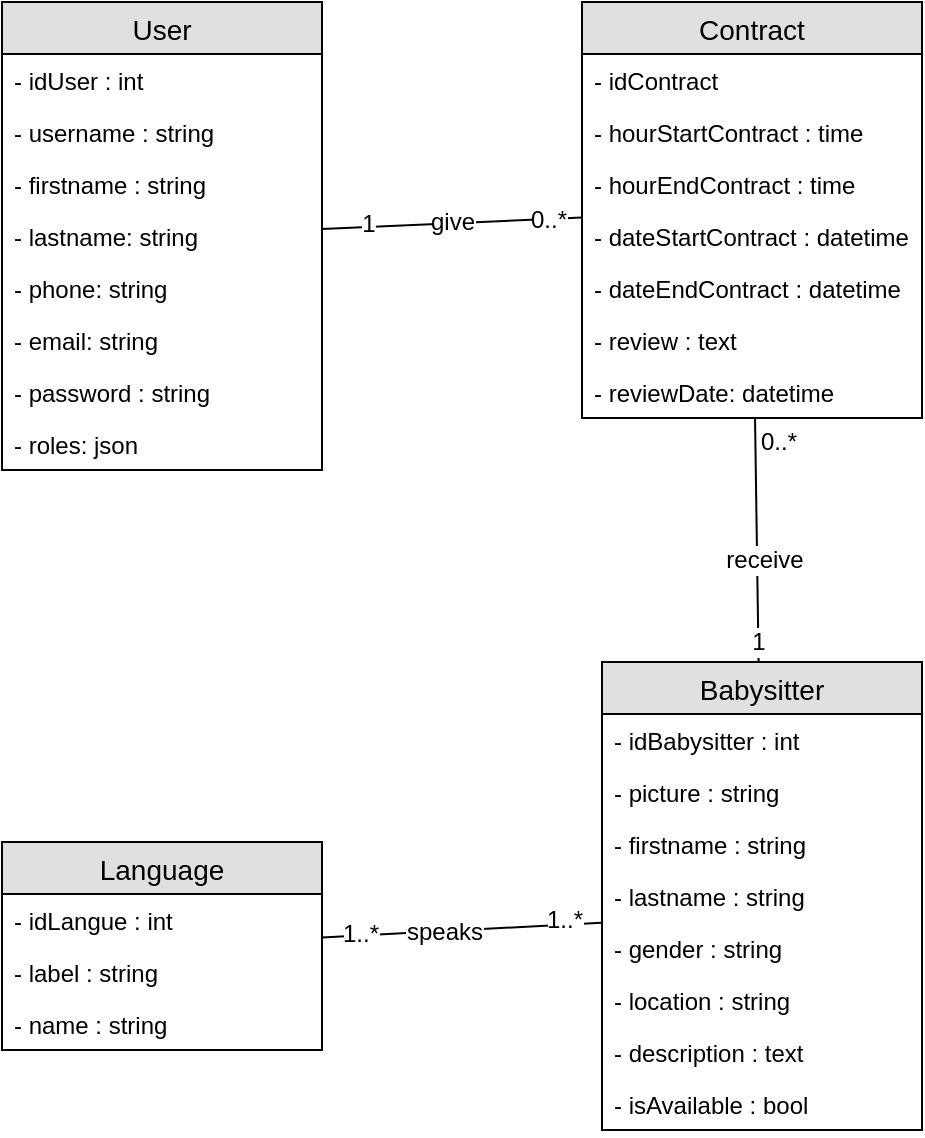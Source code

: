 <mxfile version="12.2.4" pages="1"><diagram id="ZjqYSb91Uqy4R7T47o6O" name="Page-1"><mxGraphModel dx="744" dy="357" grid="1" gridSize="10" guides="1" tooltips="1" connect="1" arrows="1" fold="1" page="1" pageScale="1" pageWidth="827" pageHeight="1169" math="0" shadow="0"><root><mxCell id="0"/><mxCell id="1" parent="0"/><mxCell id="2" value="User" style="swimlane;fontStyle=0;childLayout=stackLayout;horizontal=1;startSize=26;fillColor=#e0e0e0;horizontalStack=0;resizeParent=1;resizeParentMax=0;resizeLast=0;collapsible=1;marginBottom=0;swimlaneFillColor=#ffffff;align=center;fontSize=14;" parent="1" vertex="1"><mxGeometry x="80" y="50" width="160" height="234" as="geometry"><mxRectangle x="80" y="50" width="60" height="26" as="alternateBounds"/></mxGeometry></mxCell><mxCell id="3" value="- idUser : int" style="text;strokeColor=none;fillColor=none;spacingLeft=4;spacingRight=4;overflow=hidden;rotatable=0;points=[[0,0.5],[1,0.5]];portConstraint=eastwest;fontSize=12;" parent="2" vertex="1"><mxGeometry y="26" width="160" height="26" as="geometry"/></mxCell><mxCell id="95" value="- username : string" style="text;strokeColor=none;fillColor=none;spacingLeft=4;spacingRight=4;overflow=hidden;rotatable=0;points=[[0,0.5],[1,0.5]];portConstraint=eastwest;fontSize=12;" vertex="1" parent="2"><mxGeometry y="52" width="160" height="26" as="geometry"/></mxCell><mxCell id="63" value="- firstname : string" style="text;strokeColor=none;fillColor=none;spacingLeft=4;spacingRight=4;overflow=hidden;rotatable=0;points=[[0,0.5],[1,0.5]];portConstraint=eastwest;fontSize=12;" parent="2" vertex="1"><mxGeometry y="78" width="160" height="26" as="geometry"/></mxCell><mxCell id="69" value="- lastname: string" style="text;strokeColor=none;fillColor=none;spacingLeft=4;spacingRight=4;overflow=hidden;rotatable=0;points=[[0,0.5],[1,0.5]];portConstraint=eastwest;fontSize=12;" parent="2" vertex="1"><mxGeometry y="104" width="160" height="26" as="geometry"/></mxCell><mxCell id="70" value="- phone: string" style="text;strokeColor=none;fillColor=none;spacingLeft=4;spacingRight=4;overflow=hidden;rotatable=0;points=[[0,0.5],[1,0.5]];portConstraint=eastwest;fontSize=12;" parent="2" vertex="1"><mxGeometry y="130" width="160" height="26" as="geometry"/></mxCell><mxCell id="94" value="- email: string" style="text;strokeColor=none;fillColor=none;spacingLeft=4;spacingRight=4;overflow=hidden;rotatable=0;points=[[0,0.5],[1,0.5]];portConstraint=eastwest;fontSize=12;" parent="2" vertex="1"><mxGeometry y="156" width="160" height="26" as="geometry"/></mxCell><mxCell id="5" value="- password : string" style="text;strokeColor=none;fillColor=none;spacingLeft=4;spacingRight=4;overflow=hidden;rotatable=0;points=[[0,0.5],[1,0.5]];portConstraint=eastwest;fontSize=12;" parent="2" vertex="1"><mxGeometry y="182" width="160" height="26" as="geometry"/></mxCell><mxCell id="6" value="- roles: json" style="text;strokeColor=none;fillColor=none;spacingLeft=4;spacingRight=4;overflow=hidden;rotatable=0;points=[[0,0.5],[1,0.5]];portConstraint=eastwest;fontSize=12;" parent="2" vertex="1"><mxGeometry y="208" width="160" height="26" as="geometry"/></mxCell><mxCell id="7" value="Babysitter" style="swimlane;fontStyle=0;childLayout=stackLayout;horizontal=1;startSize=26;fillColor=#e0e0e0;horizontalStack=0;resizeParent=1;resizeParentMax=0;resizeLast=0;collapsible=1;marginBottom=0;swimlaneFillColor=#ffffff;align=center;fontSize=14;" parent="1" vertex="1"><mxGeometry x="380" y="380" width="160" height="234" as="geometry"/></mxCell><mxCell id="8" value="- idBabysitter : int" style="text;strokeColor=none;fillColor=none;spacingLeft=4;spacingRight=4;overflow=hidden;rotatable=0;points=[[0,0.5],[1,0.5]];portConstraint=eastwest;fontSize=12;" parent="7" vertex="1"><mxGeometry y="26" width="160" height="26" as="geometry"/></mxCell><mxCell id="9" value="- picture : string" style="text;strokeColor=none;fillColor=none;spacingLeft=4;spacingRight=4;overflow=hidden;rotatable=0;points=[[0,0.5],[1,0.5]];portConstraint=eastwest;fontSize=12;" parent="7" vertex="1"><mxGeometry y="52" width="160" height="26" as="geometry"/></mxCell><mxCell id="10" value="- firstname : string" style="text;strokeColor=none;fillColor=none;spacingLeft=4;spacingRight=4;overflow=hidden;rotatable=0;points=[[0,0.5],[1,0.5]];portConstraint=eastwest;fontSize=12;" parent="7" vertex="1"><mxGeometry y="78" width="160" height="26" as="geometry"/></mxCell><mxCell id="11" value="- lastname : string" style="text;strokeColor=none;fillColor=none;spacingLeft=4;spacingRight=4;overflow=hidden;rotatable=0;points=[[0,0.5],[1,0.5]];portConstraint=eastwest;fontSize=12;" parent="7" vertex="1"><mxGeometry y="104" width="160" height="26" as="geometry"/></mxCell><mxCell id="12" value="- gender : string" style="text;strokeColor=none;fillColor=none;spacingLeft=4;spacingRight=4;overflow=hidden;rotatable=0;points=[[0,0.5],[1,0.5]];portConstraint=eastwest;fontSize=12;" parent="7" vertex="1"><mxGeometry y="130" width="160" height="26" as="geometry"/></mxCell><mxCell id="15" value="- location : string" style="text;strokeColor=none;fillColor=none;spacingLeft=4;spacingRight=4;overflow=hidden;rotatable=0;points=[[0,0.5],[1,0.5]];portConstraint=eastwest;fontSize=12;" parent="7" vertex="1"><mxGeometry y="156" width="160" height="26" as="geometry"/></mxCell><mxCell id="21" value="- description : text" style="text;strokeColor=none;fillColor=none;spacingLeft=4;spacingRight=4;overflow=hidden;rotatable=0;points=[[0,0.5],[1,0.5]];portConstraint=eastwest;fontSize=12;" parent="7" vertex="1"><mxGeometry y="182" width="160" height="26" as="geometry"/></mxCell><mxCell id="13" value="- isAvailable : bool" style="text;strokeColor=none;fillColor=none;spacingLeft=4;spacingRight=4;overflow=hidden;rotatable=0;points=[[0,0.5],[1,0.5]];portConstraint=eastwest;fontSize=12;" parent="7" vertex="1"><mxGeometry y="208" width="160" height="26" as="geometry"/></mxCell><mxCell id="16" value="Language" style="swimlane;fontStyle=0;childLayout=stackLayout;horizontal=1;startSize=26;fillColor=#e0e0e0;horizontalStack=0;resizeParent=1;resizeParentMax=0;resizeLast=0;collapsible=1;marginBottom=0;swimlaneFillColor=#ffffff;align=center;fontSize=14;" parent="1" vertex="1"><mxGeometry x="80" y="470" width="160" height="104" as="geometry"/></mxCell><mxCell id="17" value="- idLangue : int" style="text;strokeColor=none;fillColor=none;spacingLeft=4;spacingRight=4;overflow=hidden;rotatable=0;points=[[0,0.5],[1,0.5]];portConstraint=eastwest;fontSize=12;" parent="16" vertex="1"><mxGeometry y="26" width="160" height="26" as="geometry"/></mxCell><mxCell id="18" value="- label : string" style="text;strokeColor=none;fillColor=none;spacingLeft=4;spacingRight=4;overflow=hidden;rotatable=0;points=[[0,0.5],[1,0.5]];portConstraint=eastwest;fontSize=12;" parent="16" vertex="1"><mxGeometry y="52" width="160" height="26" as="geometry"/></mxCell><mxCell id="84" value="- name : string" style="text;strokeColor=none;fillColor=none;spacingLeft=4;spacingRight=4;overflow=hidden;rotatable=0;points=[[0,0.5],[1,0.5]];portConstraint=eastwest;fontSize=12;" parent="16" vertex="1"><mxGeometry y="78" width="160" height="26" as="geometry"/></mxCell><mxCell id="29" value="" style="endArrow=none;html=1;" parent="1" source="55" target="2" edge="1"><mxGeometry width="50" height="50" relative="1" as="geometry"><mxPoint x="112" y="250" as="sourcePoint"/><mxPoint x="220" y="115" as="targetPoint"/></mxGeometry></mxCell><mxCell id="54" value="1" style="text;html=1;resizable=0;points=[];align=center;verticalAlign=middle;labelBackgroundColor=#ffffff;" parent="29" vertex="1" connectable="0"><mxGeometry x="0.656" y="-2" relative="1" as="geometry"><mxPoint as="offset"/></mxGeometry></mxCell><mxCell id="83" value="0..*" style="text;html=1;resizable=0;points=[];align=center;verticalAlign=middle;labelBackgroundColor=#ffffff;" parent="29" vertex="1" connectable="0"><mxGeometry x="-0.731" relative="1" as="geometry"><mxPoint as="offset"/></mxGeometry></mxCell><mxCell id="88" value="give" style="text;html=1;resizable=0;points=[];align=center;verticalAlign=middle;labelBackgroundColor=#ffffff;" parent="29" vertex="1" connectable="0"><mxGeometry x="-0.254" y="-1" relative="1" as="geometry"><mxPoint x="-17" y="0.5" as="offset"/></mxGeometry></mxCell><mxCell id="35" value="" style="endArrow=none;html=1;" parent="1" source="7" target="55" edge="1"><mxGeometry width="50" height="50" relative="1" as="geometry"><mxPoint x="320" y="230" as="sourcePoint"/><mxPoint x="380" y="183" as="targetPoint"/></mxGeometry></mxCell><mxCell id="75" value="0..*" style="text;html=1;resizable=0;points=[];align=center;verticalAlign=middle;labelBackgroundColor=#ffffff;" parent="35" vertex="1" connectable="0"><mxGeometry x="0.838" y="-1" relative="1" as="geometry"><mxPoint x="10.5" y="2" as="offset"/></mxGeometry></mxCell><mxCell id="76" value="1" style="text;html=1;resizable=0;points=[];align=center;verticalAlign=middle;labelBackgroundColor=#ffffff;" parent="35" vertex="1" connectable="0"><mxGeometry x="-0.833" relative="1" as="geometry"><mxPoint as="offset"/></mxGeometry></mxCell><mxCell id="86" value="receive" style="text;html=1;resizable=0;points=[];align=center;verticalAlign=middle;labelBackgroundColor=#ffffff;" parent="35" vertex="1" connectable="0"><mxGeometry x="-0.165" y="-3" relative="1" as="geometry"><mxPoint as="offset"/></mxGeometry></mxCell><mxCell id="39" value="" style="endArrow=none;html=1;exitX=-0.002;exitY=0.014;exitDx=0;exitDy=0;exitPerimeter=0;" parent="1" source="12" target="16" edge="1"><mxGeometry width="50" height="50" relative="1" as="geometry"><mxPoint x="320" y="410" as="sourcePoint"/><mxPoint x="170" y="400" as="targetPoint"/></mxGeometry></mxCell><mxCell id="60" value="1..*" style="text;html=1;resizable=0;points=[];align=center;verticalAlign=middle;labelBackgroundColor=#ffffff;" parent="39" vertex="1" connectable="0"><mxGeometry x="0.887" y="1" relative="1" as="geometry"><mxPoint x="10.5" y="-2.5" as="offset"/></mxGeometry></mxCell><mxCell id="61" value="1..*" style="text;html=1;resizable=0;points=[];align=center;verticalAlign=middle;labelBackgroundColor=#ffffff;" parent="39" vertex="1" connectable="0"><mxGeometry x="-0.898" relative="1" as="geometry"><mxPoint x="-12" y="-1.5" as="offset"/></mxGeometry></mxCell><mxCell id="62" value="speaks" style="text;html=1;resizable=0;points=[];align=center;verticalAlign=middle;labelBackgroundColor=#ffffff;" parent="39" vertex="1" connectable="0"><mxGeometry x="0.134" relative="1" as="geometry"><mxPoint as="offset"/></mxGeometry></mxCell><mxCell id="55" value="Contract" style="swimlane;fontStyle=0;childLayout=stackLayout;horizontal=1;startSize=26;fillColor=#e0e0e0;horizontalStack=0;resizeParent=1;resizeParentMax=0;resizeLast=0;collapsible=1;marginBottom=0;swimlaneFillColor=#ffffff;align=center;fontSize=14;" parent="1" vertex="1"><mxGeometry x="370" y="50" width="170" height="208" as="geometry"><mxRectangle x="370" y="50" width="90" height="26" as="alternateBounds"/></mxGeometry></mxCell><mxCell id="57" value="- idContract" style="text;strokeColor=none;fillColor=none;spacingLeft=4;spacingRight=4;overflow=hidden;rotatable=0;points=[[0,0.5],[1,0.5]];portConstraint=eastwest;fontSize=12;" parent="55" vertex="1"><mxGeometry y="26" width="170" height="26" as="geometry"/></mxCell><mxCell id="91" value="- hourStartContract : time" style="text;strokeColor=none;fillColor=none;spacingLeft=4;spacingRight=4;overflow=hidden;rotatable=0;points=[[0,0.5],[1,0.5]];portConstraint=eastwest;fontSize=12;" parent="55" vertex="1"><mxGeometry y="52" width="170" height="26" as="geometry"/></mxCell><mxCell id="93" value="- hourEndContract : time" style="text;strokeColor=none;fillColor=none;spacingLeft=4;spacingRight=4;overflow=hidden;rotatable=0;points=[[0,0.5],[1,0.5]];portConstraint=eastwest;fontSize=12;" parent="55" vertex="1"><mxGeometry y="78" width="170" height="26" as="geometry"/></mxCell><mxCell id="59" value="- dateStartContract : datetime " style="text;strokeColor=none;fillColor=none;spacingLeft=4;spacingRight=4;overflow=hidden;rotatable=0;points=[[0,0.5],[1,0.5]];portConstraint=eastwest;fontSize=12;" parent="55" vertex="1"><mxGeometry y="104" width="170" height="26" as="geometry"/></mxCell><mxCell id="89" value="- dateEndContract : datetime " style="text;strokeColor=none;fillColor=none;spacingLeft=4;spacingRight=4;overflow=hidden;rotatable=0;points=[[0,0.5],[1,0.5]];portConstraint=eastwest;fontSize=12;" parent="55" vertex="1"><mxGeometry y="130" width="170" height="26" as="geometry"/></mxCell><mxCell id="80" value="- review : text" style="text;strokeColor=none;fillColor=none;spacingLeft=4;spacingRight=4;overflow=hidden;rotatable=0;points=[[0,0.5],[1,0.5]];portConstraint=eastwest;fontSize=12;" parent="55" vertex="1"><mxGeometry y="156" width="170" height="26" as="geometry"/></mxCell><mxCell id="81" value="- reviewDate: datetime" style="text;strokeColor=none;fillColor=none;spacingLeft=4;spacingRight=4;overflow=hidden;rotatable=0;points=[[0,0.5],[1,0.5]];portConstraint=eastwest;fontSize=12;" parent="55" vertex="1"><mxGeometry y="182" width="170" height="26" as="geometry"/></mxCell></root></mxGraphModel></diagram></mxfile>